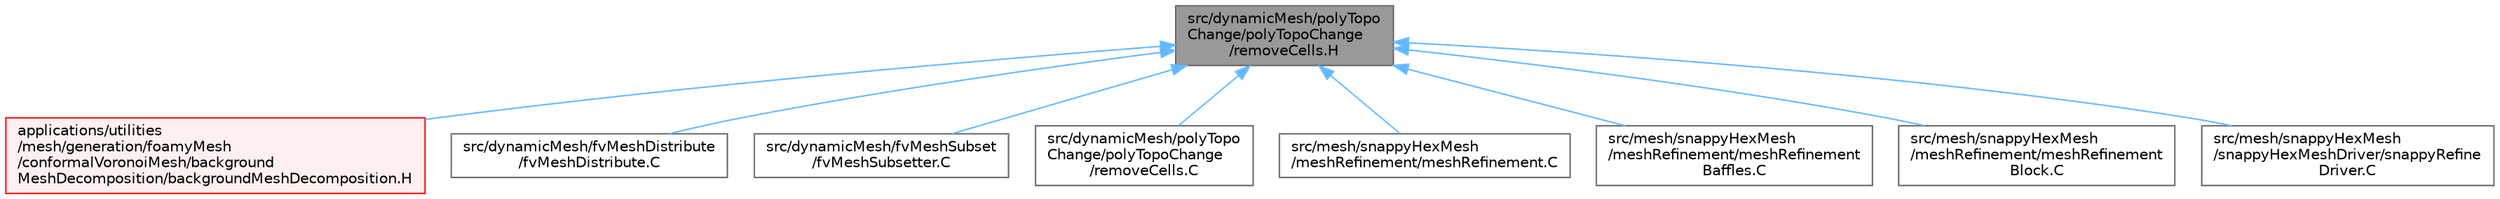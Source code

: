 digraph "src/dynamicMesh/polyTopoChange/polyTopoChange/removeCells.H"
{
 // LATEX_PDF_SIZE
  bgcolor="transparent";
  edge [fontname=Helvetica,fontsize=10,labelfontname=Helvetica,labelfontsize=10];
  node [fontname=Helvetica,fontsize=10,shape=box,height=0.2,width=0.4];
  Node1 [id="Node000001",label="src/dynamicMesh/polyTopo\lChange/polyTopoChange\l/removeCells.H",height=0.2,width=0.4,color="gray40", fillcolor="grey60", style="filled", fontcolor="black",tooltip=" "];
  Node1 -> Node2 [id="edge1_Node000001_Node000002",dir="back",color="steelblue1",style="solid",tooltip=" "];
  Node2 [id="Node000002",label="applications/utilities\l/mesh/generation/foamyMesh\l/conformalVoronoiMesh/background\lMeshDecomposition/backgroundMeshDecomposition.H",height=0.2,width=0.4,color="red", fillcolor="#FFF0F0", style="filled",URL="$backgroundMeshDecomposition_8H.html",tooltip=" "];
  Node1 -> Node23 [id="edge2_Node000001_Node000023",dir="back",color="steelblue1",style="solid",tooltip=" "];
  Node23 [id="Node000023",label="src/dynamicMesh/fvMeshDistribute\l/fvMeshDistribute.C",height=0.2,width=0.4,color="grey40", fillcolor="white", style="filled",URL="$fvMeshDistribute_8C.html",tooltip=" "];
  Node1 -> Node24 [id="edge3_Node000001_Node000024",dir="back",color="steelblue1",style="solid",tooltip=" "];
  Node24 [id="Node000024",label="src/dynamicMesh/fvMeshSubset\l/fvMeshSubsetter.C",height=0.2,width=0.4,color="grey40", fillcolor="white", style="filled",URL="$fvMeshSubsetter_8C.html",tooltip=" "];
  Node1 -> Node25 [id="edge4_Node000001_Node000025",dir="back",color="steelblue1",style="solid",tooltip=" "];
  Node25 [id="Node000025",label="src/dynamicMesh/polyTopo\lChange/polyTopoChange\l/removeCells.C",height=0.2,width=0.4,color="grey40", fillcolor="white", style="filled",URL="$removeCells_8C.html",tooltip=" "];
  Node1 -> Node26 [id="edge5_Node000001_Node000026",dir="back",color="steelblue1",style="solid",tooltip=" "];
  Node26 [id="Node000026",label="src/mesh/snappyHexMesh\l/meshRefinement/meshRefinement.C",height=0.2,width=0.4,color="grey40", fillcolor="white", style="filled",URL="$meshRefinement_8C.html",tooltip=" "];
  Node1 -> Node27 [id="edge6_Node000001_Node000027",dir="back",color="steelblue1",style="solid",tooltip=" "];
  Node27 [id="Node000027",label="src/mesh/snappyHexMesh\l/meshRefinement/meshRefinement\lBaffles.C",height=0.2,width=0.4,color="grey40", fillcolor="white", style="filled",URL="$meshRefinementBaffles_8C.html",tooltip=" "];
  Node1 -> Node28 [id="edge7_Node000001_Node000028",dir="back",color="steelblue1",style="solid",tooltip=" "];
  Node28 [id="Node000028",label="src/mesh/snappyHexMesh\l/meshRefinement/meshRefinement\lBlock.C",height=0.2,width=0.4,color="grey40", fillcolor="white", style="filled",URL="$meshRefinementBlock_8C.html",tooltip=" "];
  Node1 -> Node29 [id="edge8_Node000001_Node000029",dir="back",color="steelblue1",style="solid",tooltip=" "];
  Node29 [id="Node000029",label="src/mesh/snappyHexMesh\l/snappyHexMeshDriver/snappyRefine\lDriver.C",height=0.2,width=0.4,color="grey40", fillcolor="white", style="filled",URL="$snappyRefineDriver_8C.html",tooltip=" "];
}
